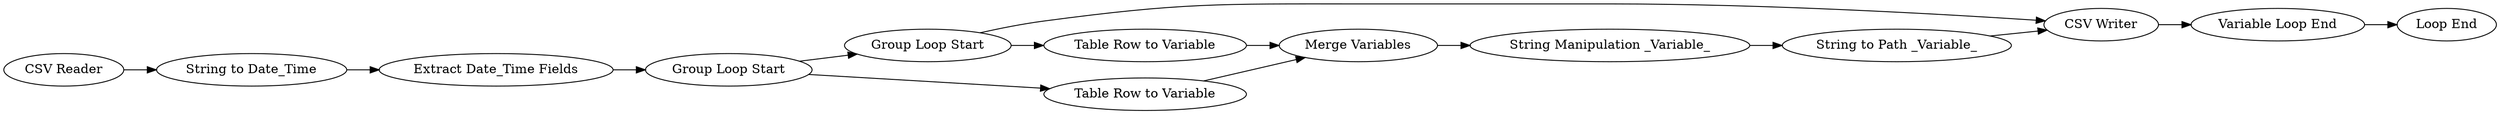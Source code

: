 digraph {
	12 -> 11
	4 -> 5
	8 -> 9
	5 -> 11
	4 -> 8
	3 -> 4
	13 -> 14
	1 -> 2
	9 -> 10
	2 -> 3
	10 -> 12
	11 -> 13
	5 -> 7
	7 -> 9
	5 [label="Group Loop Start"]
	14 [label="Loop End"]
	13 [label="Variable Loop End"]
	1 [label="CSV Reader"]
	7 [label="Table Row to Variable"]
	9 [label="Merge Variables"]
	11 [label="CSV Writer"]
	4 [label="Group Loop Start"]
	8 [label="Table Row to Variable"]
	12 [label="String to Path _Variable_"]
	3 [label="Extract Date_Time Fields"]
	2 [label="String to Date_Time"]
	10 [label="String Manipulation _Variable_"]
	rankdir=LR
}
